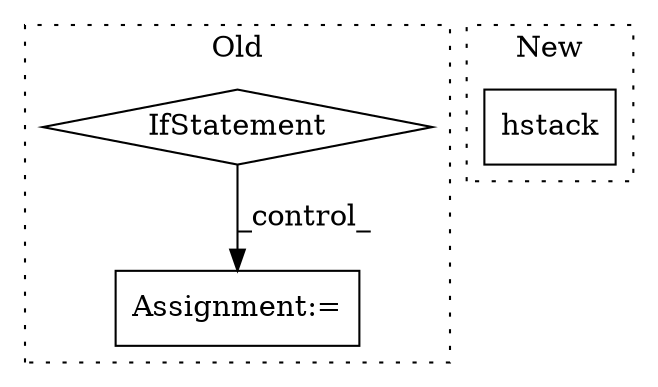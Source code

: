 digraph G {
subgraph cluster0 {
1 [label="IfStatement" a="25" s="2332,2357" l="4,2" shape="diamond"];
3 [label="Assignment:=" a="7" s="2371" l="1" shape="box"];
label = "Old";
style="dotted";
}
subgraph cluster1 {
2 [label="hstack" a="32" s="2052,2144" l="12,2" shape="box"];
label = "New";
style="dotted";
}
1 -> 3 [label="_control_"];
}